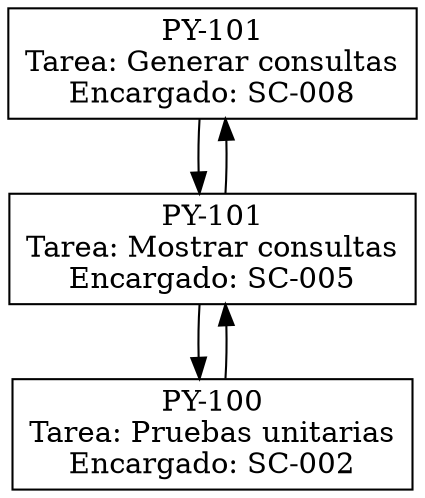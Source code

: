 digraph listaDobleGraph { 
 node[shape=box]; 
nodoListaDoble0[label="PY-101\nTarea: Generar consultas\nEncargado: SC-008"];
nodoListaDoble1[label="PY-101\nTarea: Mostrar consultas\nEncargado: SC-005"];
nodoListaDoble2[label="PY-100\nTarea: Pruebas unitarias\nEncargado: SC-002"];

nodoListaDoble0 -> nodoListaDoble1;
nodoListaDoble1 -> nodoListaDoble0;
nodoListaDoble1 -> nodoListaDoble2;
nodoListaDoble2 -> nodoListaDoble1;
} 
